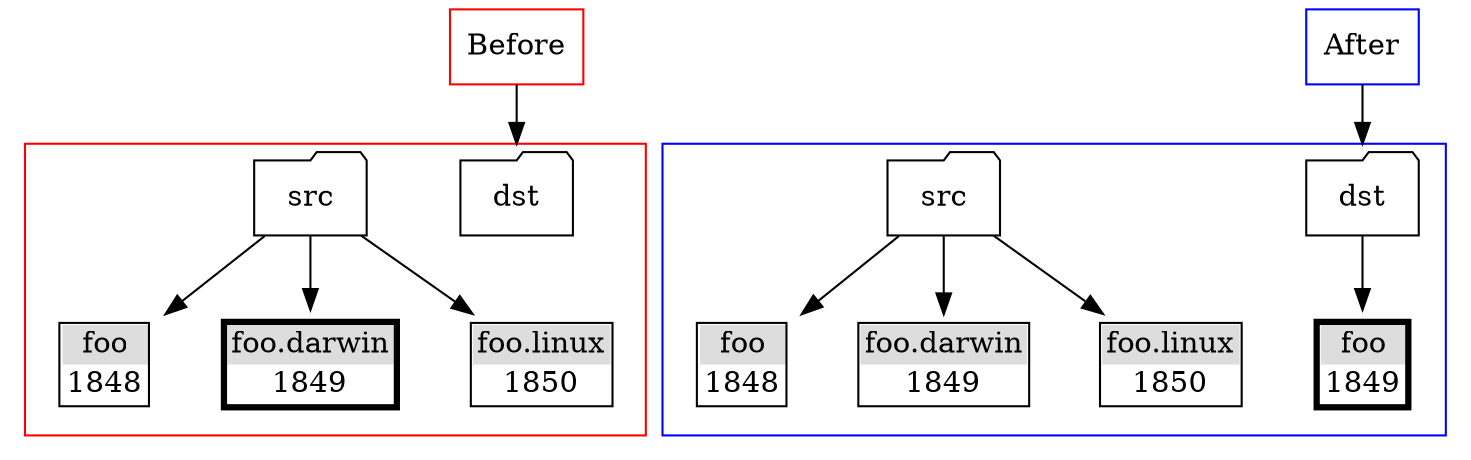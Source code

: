 digraph inherit {
   node [shape="folder"]

   compound=true;
   node [shape= record];

   "Before" [ label="Before", color="red" ]
   "After"  [ label="After", color="blue" ]

   node [shape= folder];

   "Before" -> "dst"     [lhead=cluster_0];
   "After"  -> "result:dst" [lhead=cluster_1];

  subgraph cluster_0 {
      color="red"

      "dst"

      "src" -> "foo"
      "src" -> "foo.darwin"
      "src" -> "foo.linux"
      "foo"           [ shape="none", label=< <TABLE BORDER="1" CELLBORDER="0" CELLSPACING="0">
<TR><TD bgcolor="#DDDDDD">foo</TD></TR>
<TR><TD PORT="f0">1848</TD></TR>
</TABLE>>];
      "foo.darwin"           [ shape="none", label=< <TABLE BORDER="3" CELLBORDER="0" CELLSPACING="0">
<TR><TD bgcolor="#DDDDDD">foo.darwin</TD></TR>
<TR><TD PORT="f0">1849</TD></TR>
</TABLE>>];
      "foo.linux"           [ shape="none", label=< <TABLE BORDER="1" CELLBORDER="0" CELLSPACING="0">
<TR><TD bgcolor="#DDDDDD">foo.linux</TD></TR>
<TR><TD PORT="f0">1850</TD></TR>
</TABLE>>];
   }

  subgraph cluster_1 {
      color="blue"

      "result:dst"         [ label="dst"]
      "result:dst"         ->  "result:dst/foo"
      "result:dst/foo"     [ shape="none", label=< <TABLE BORDER="3" CELLBORDER="0" CELLSPACING="0">
<TR><TD bgcolor="#DDDDDD">foo</TD></TR>
<TR><TD PORT="f0">1849</TD></TR>
</TABLE>>];

      "result:src"         [ label="src"]
      "result:src"         -> "result:src/foo"
      "result:src"         -> "result:src/foo.darwin"
      "result:src"         -> "result:src/foo.linux"
      "result:src/foo"     [ shape="none", label=< <TABLE BORDER="1" CELLBORDER="0" CELLSPACING="0">
<TR><TD bgcolor="#DDDDDD">foo</TD></TR>
<TR><TD PORT="f0">1848</TD></TR>
</TABLE>>];
      "result:src/foo.darwin"     [ shape="none", label=< <TABLE BORDER="1" CELLBORDER="0" CELLSPACING="0">
<TR><TD bgcolor="#DDDDDD">foo.darwin</TD></TR>
<TR><TD PORT="f0">1849</TD></TR>
</TABLE>>];
      "result:src/foo.linux"     [ shape="none", label=< <TABLE BORDER="1" CELLBORDER="0" CELLSPACING="0">
<TR><TD bgcolor="#DDDDDD">foo.linux</TD></TR>
<TR><TD PORT="f0">1850</TD></TR>
</TABLE>>];
   }
}